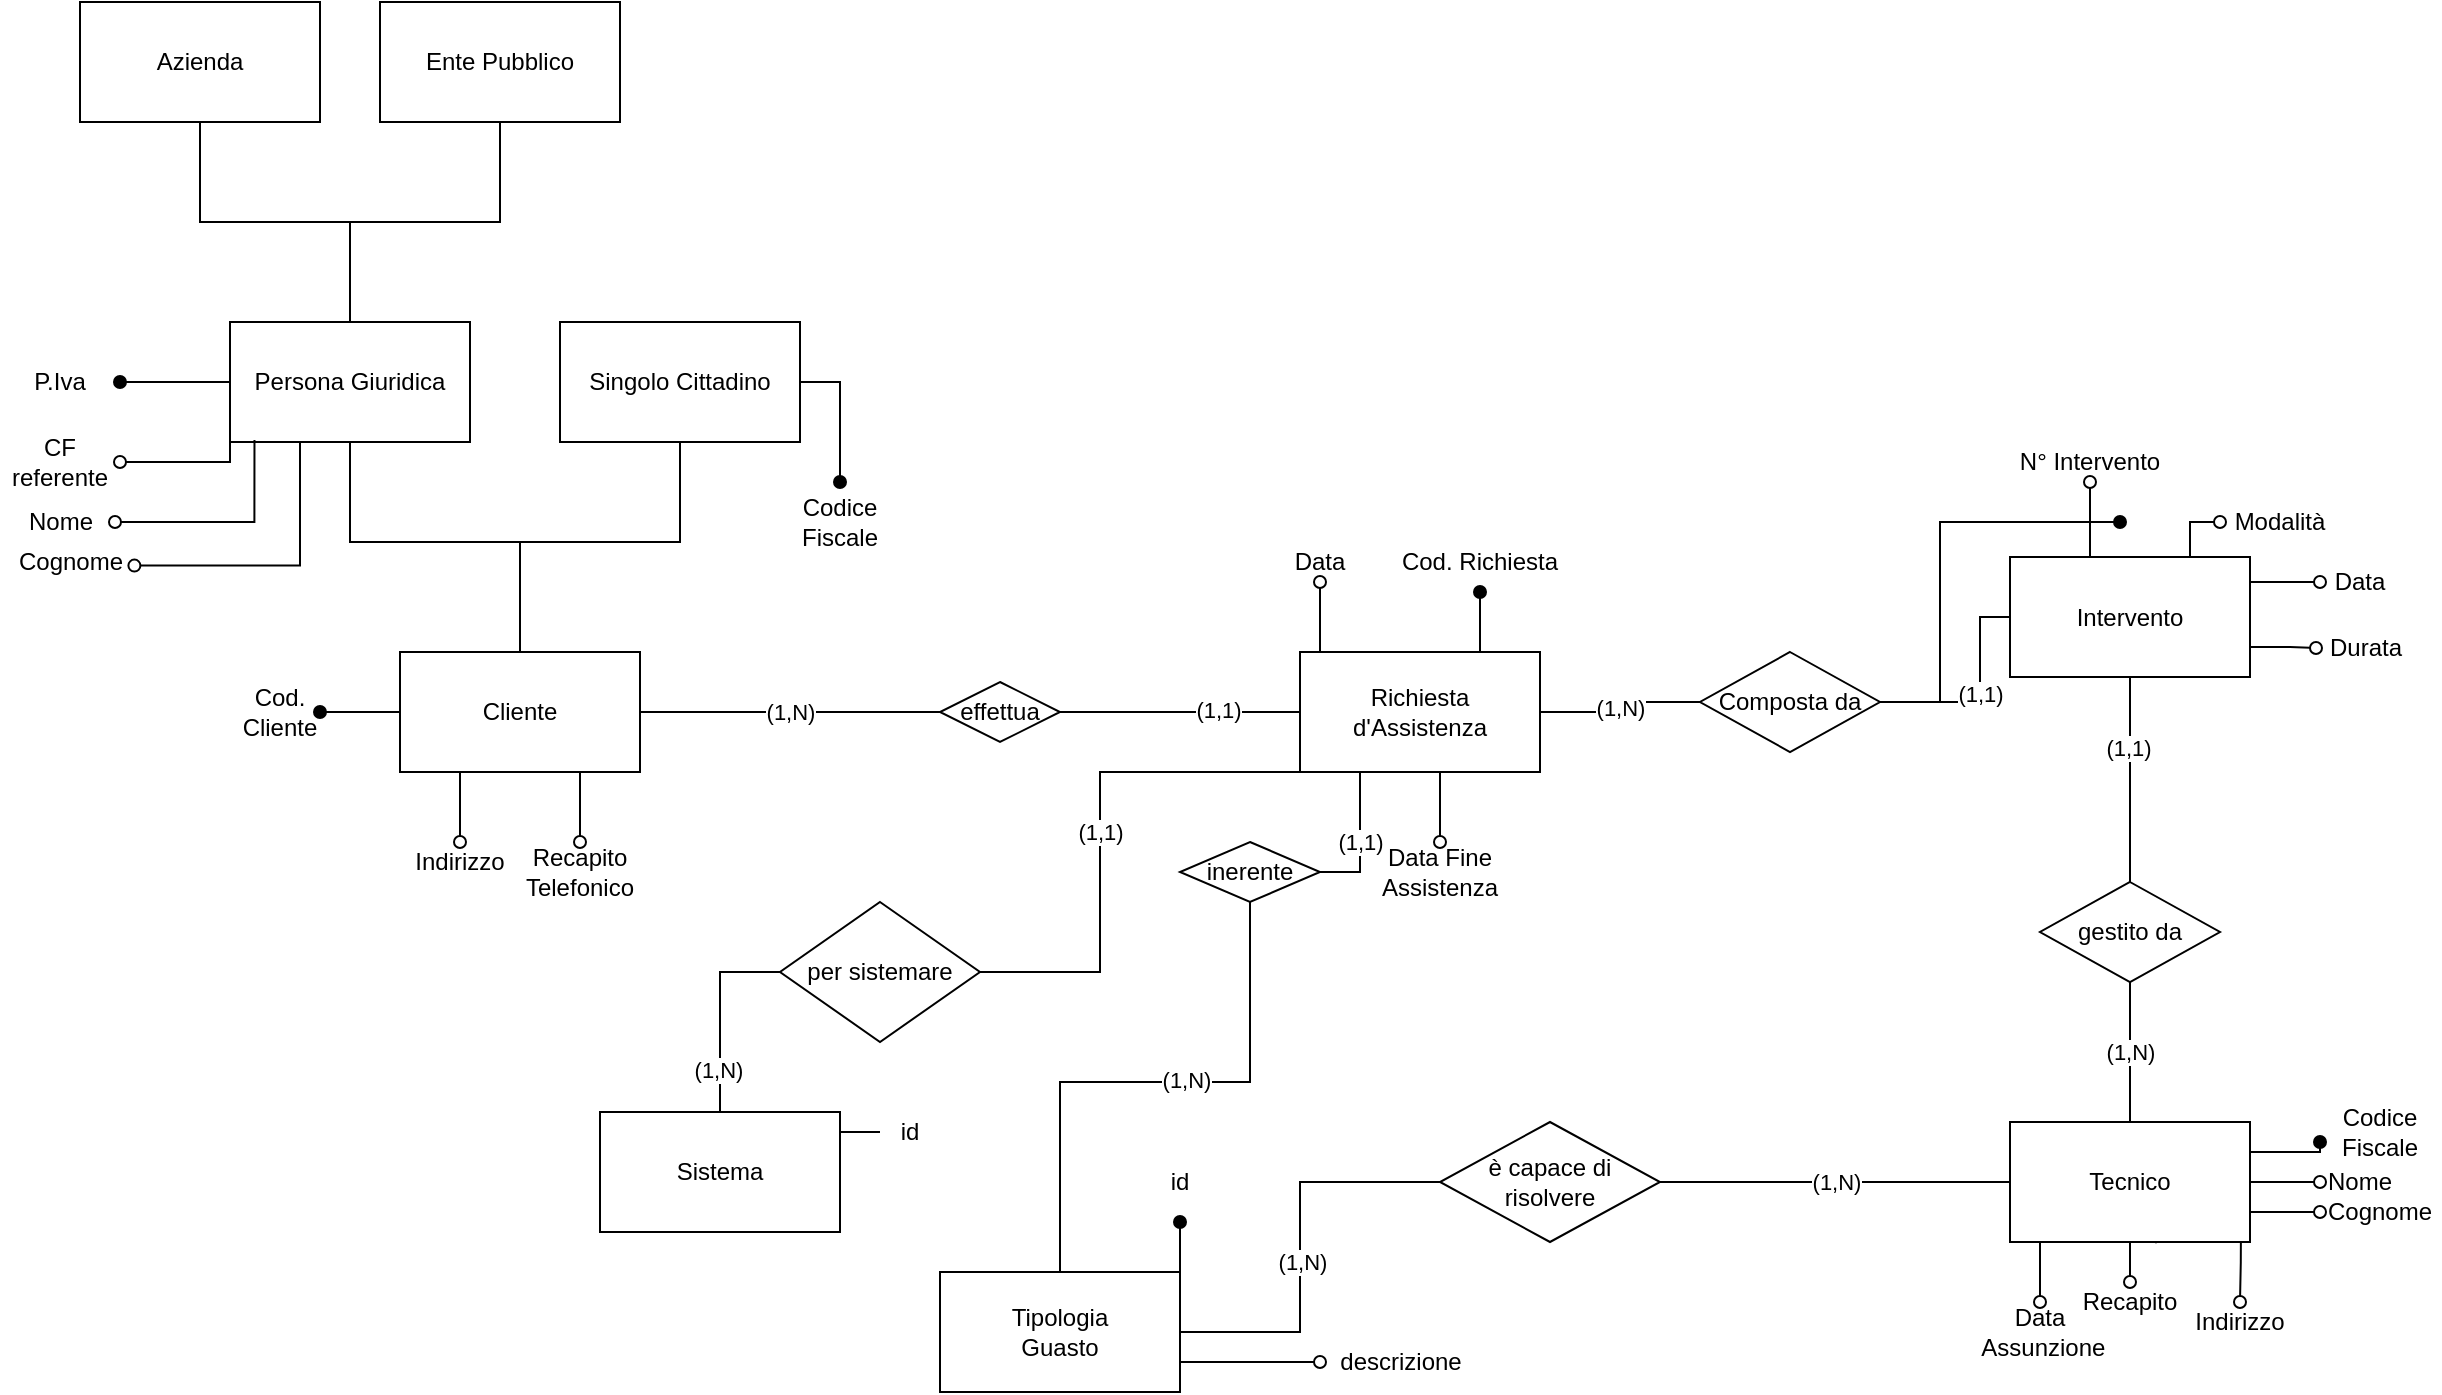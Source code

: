 <mxfile version="13.9.9" type="device"><diagram id="R2lEEEUBdFMjLlhIrx00" name="Page-1"><mxGraphModel dx="1936" dy="806" grid="1" gridSize="10" guides="1" tooltips="1" connect="1" arrows="1" fold="1" page="1" pageScale="1" pageWidth="850" pageHeight="1100" math="0" shadow="0" extFonts="Permanent Marker^https://fonts.googleapis.com/css?family=Permanent+Marker"><root><mxCell id="0"/><mxCell id="1" parent="0"/><mxCell id="HzoUB8YM5ggph3NyZdkF-23" value="(1,N)" style="edgeStyle=orthogonalEdgeStyle;rounded=0;orthogonalLoop=1;jettySize=auto;html=1;exitX=1;exitY=0.5;exitDx=0;exitDy=0;startArrow=none;startFill=0;endArrow=none;endFill=0;strokeColor=#000000;entryX=0;entryY=0.5;entryDx=0;entryDy=0;" parent="1" source="HzoUB8YM5ggph3NyZdkF-1" target="uKWriAJPRn0B6j7gr421-8" edge="1"><mxGeometry relative="1" as="geometry"><mxPoint x="-180" y="430" as="targetPoint"/></mxGeometry></mxCell><mxCell id="HzoUB8YM5ggph3NyZdkF-1" value="Cliente" style="rounded=0;whiteSpace=wrap;html=1;" parent="1" vertex="1"><mxGeometry x="-350" y="495" width="120" height="60" as="geometry"/></mxCell><mxCell id="flo_7eVEMRBKoaplX3Q6-4" style="edgeStyle=orthogonalEdgeStyle;rounded=0;orthogonalLoop=1;jettySize=auto;html=1;exitX=1;exitY=0.5;exitDx=0;exitDy=0;endArrow=oval;endFill=1;entryX=0.5;entryY=0;entryDx=0;entryDy=0;" parent="1" source="HzoUB8YM5ggph3NyZdkF-4" target="flo_7eVEMRBKoaplX3Q6-5" edge="1"><mxGeometry relative="1" as="geometry"><mxPoint x="-90" y="360" as="targetPoint"/></mxGeometry></mxCell><mxCell id="TGp3Z9CqZXf4AqGXPmfL-9" style="edgeStyle=orthogonalEdgeStyle;rounded=0;orthogonalLoop=1;jettySize=auto;html=1;exitX=0.5;exitY=1;exitDx=0;exitDy=0;endArrow=none;endFill=0;entryX=0.5;entryY=0;entryDx=0;entryDy=0;" parent="1" source="HzoUB8YM5ggph3NyZdkF-4" target="HzoUB8YM5ggph3NyZdkF-1" edge="1"><mxGeometry relative="1" as="geometry"><mxPoint x="-280" y="470" as="targetPoint"/><Array as="points"><mxPoint x="-210" y="440"/><mxPoint x="-290" y="440"/></Array></mxGeometry></mxCell><mxCell id="HzoUB8YM5ggph3NyZdkF-4" value="Singolo Cittadino" style="rounded=0;whiteSpace=wrap;html=1;" parent="1" vertex="1"><mxGeometry x="-270" y="330" width="120" height="60" as="geometry"/></mxCell><mxCell id="HzoUB8YM5ggph3NyZdkF-13" style="edgeStyle=orthogonalEdgeStyle;rounded=0;orthogonalLoop=1;jettySize=auto;html=1;entryX=0.25;entryY=1;entryDx=0;entryDy=0;endArrow=none;endFill=0;startArrow=oval;startFill=0;" parent="1" source="HzoUB8YM5ggph3NyZdkF-5" target="HzoUB8YM5ggph3NyZdkF-1" edge="1"><mxGeometry relative="1" as="geometry"/></mxCell><mxCell id="HzoUB8YM5ggph3NyZdkF-5" value="Indirizzo" style="text;html=1;strokeColor=none;fillColor=none;align=center;verticalAlign=middle;whiteSpace=wrap;rounded=0;" parent="1" vertex="1"><mxGeometry x="-350" y="590" width="60" height="20" as="geometry"/></mxCell><mxCell id="HzoUB8YM5ggph3NyZdkF-15" style="edgeStyle=orthogonalEdgeStyle;rounded=0;orthogonalLoop=1;jettySize=auto;html=1;exitX=0.5;exitY=0;exitDx=0;exitDy=0;entryX=0.75;entryY=1;entryDx=0;entryDy=0;startArrow=oval;startFill=0;endArrow=none;endFill=0;strokeColor=#000000;" parent="1" source="HzoUB8YM5ggph3NyZdkF-6" target="HzoUB8YM5ggph3NyZdkF-1" edge="1"><mxGeometry relative="1" as="geometry"/></mxCell><mxCell id="HzoUB8YM5ggph3NyZdkF-6" value="Recapito Telefonico" style="text;html=1;strokeColor=none;fillColor=none;align=center;verticalAlign=middle;whiteSpace=wrap;rounded=0;" parent="1" vertex="1"><mxGeometry x="-290" y="590" width="60" height="30" as="geometry"/></mxCell><mxCell id="HzoUB8YM5ggph3NyZdkF-8" style="edgeStyle=orthogonalEdgeStyle;rounded=0;orthogonalLoop=1;jettySize=auto;html=1;exitX=0.5;exitY=1;exitDx=0;exitDy=0;" parent="1" source="HzoUB8YM5ggph3NyZdkF-6" target="HzoUB8YM5ggph3NyZdkF-6" edge="1"><mxGeometry relative="1" as="geometry"/></mxCell><mxCell id="HzoUB8YM5ggph3NyZdkF-17" style="edgeStyle=orthogonalEdgeStyle;rounded=0;orthogonalLoop=1;jettySize=auto;html=1;exitX=1;exitY=0.5;exitDx=0;exitDy=0;entryX=0;entryY=0.5;entryDx=0;entryDy=0;startArrow=oval;startFill=1;endArrow=none;endFill=0;" parent="1" source="HzoUB8YM5ggph3NyZdkF-16" target="HzoUB8YM5ggph3NyZdkF-1" edge="1"><mxGeometry relative="1" as="geometry"><Array as="points"><mxPoint x="-380" y="525"/></Array></mxGeometry></mxCell><mxCell id="HzoUB8YM5ggph3NyZdkF-16" value="Cod. Cliente" style="text;html=1;strokeColor=none;fillColor=none;align=center;verticalAlign=middle;whiteSpace=wrap;rounded=0;" parent="1" vertex="1"><mxGeometry x="-430" y="515" width="40" height="20" as="geometry"/></mxCell><mxCell id="HzoUB8YM5ggph3NyZdkF-36" style="edgeStyle=orthogonalEdgeStyle;rounded=0;orthogonalLoop=1;jettySize=auto;html=1;exitX=0.25;exitY=0;exitDx=0;exitDy=0;entryX=0.5;entryY=1;entryDx=0;entryDy=0;startArrow=none;startFill=0;endArrow=oval;endFill=0;strokeWidth=1;jumpStyle=arc;" parent="1" source="HzoUB8YM5ggph3NyZdkF-38" target="HzoUB8YM5ggph3NyZdkF-35" edge="1"><mxGeometry relative="1" as="geometry"><Array as="points"/></mxGeometry></mxCell><mxCell id="PyRGDI66_gPwslJ_z7Ck-11" style="edgeStyle=orthogonalEdgeStyle;rounded=0;orthogonalLoop=1;jettySize=auto;html=1;exitX=1;exitY=0.25;exitDx=0;exitDy=0;endArrow=oval;endFill=1;" parent="1" source="HzoUB8YM5ggph3NyZdkF-27" edge="1"><mxGeometry relative="1" as="geometry"><Array as="points"><mxPoint x="40" y="790"/><mxPoint x="40" y="790"/></Array><mxPoint x="40" y="780" as="targetPoint"/></mxGeometry></mxCell><mxCell id="PyRGDI66_gPwslJ_z7Ck-12" style="edgeStyle=orthogonalEdgeStyle;rounded=0;orthogonalLoop=1;jettySize=auto;html=1;exitX=1;exitY=0.75;exitDx=0;exitDy=0;endArrow=oval;endFill=0;" parent="1" source="HzoUB8YM5ggph3NyZdkF-27" edge="1"><mxGeometry relative="1" as="geometry"><Array as="points"><mxPoint x="40" y="850"/><mxPoint x="40" y="850"/></Array><mxPoint x="110" y="850" as="targetPoint"/></mxGeometry></mxCell><mxCell id="TGp3Z9CqZXf4AqGXPmfL-5" style="edgeStyle=orthogonalEdgeStyle;rounded=0;orthogonalLoop=1;jettySize=auto;html=1;exitX=0.5;exitY=0;exitDx=0;exitDy=0;endArrow=none;endFill=0;entryX=0.5;entryY=1;entryDx=0;entryDy=0;" parent="1" source="HzoUB8YM5ggph3NyZdkF-27" target="TGp3Z9CqZXf4AqGXPmfL-3" edge="1"><mxGeometry relative="1" as="geometry"><mxPoint x="-30" y="680" as="sourcePoint"/><mxPoint y="610.0" as="targetPoint"/><Array as="points"><mxPoint x="-20" y="710"/><mxPoint x="75" y="710"/></Array></mxGeometry></mxCell><mxCell id="TGp3Z9CqZXf4AqGXPmfL-7" value="(1,N)" style="edgeLabel;html=1;align=center;verticalAlign=middle;resizable=0;points=[];" parent="TGp3Z9CqZXf4AqGXPmfL-5" vertex="1" connectable="0"><mxGeometry x="0.13" y="1" relative="1" as="geometry"><mxPoint as="offset"/></mxGeometry></mxCell><mxCell id="HzoUB8YM5ggph3NyZdkF-27" value="Tipologia &lt;br&gt;Guasto" style="rounded=0;whiteSpace=wrap;html=1;" parent="1" vertex="1"><mxGeometry x="-80" y="805" width="120" height="60" as="geometry"/></mxCell><mxCell id="HzoUB8YM5ggph3NyZdkF-35" value="N° Intervento" style="text;html=1;strokeColor=none;fillColor=none;align=center;verticalAlign=middle;whiteSpace=wrap;rounded=0;" parent="1" vertex="1"><mxGeometry x="455" y="390" width="80" height="20" as="geometry"/></mxCell><mxCell id="HzoUB8YM5ggph3NyZdkF-39" style="edgeStyle=orthogonalEdgeStyle;rounded=0;orthogonalLoop=1;jettySize=auto;html=1;exitX=0;exitY=0.5;exitDx=0;exitDy=0;entryX=0.75;entryY=0;entryDx=0;entryDy=0;startArrow=oval;startFill=0;endArrow=none;endFill=0;strokeWidth=1;" parent="1" source="HzoUB8YM5ggph3NyZdkF-37" target="HzoUB8YM5ggph3NyZdkF-38" edge="1"><mxGeometry relative="1" as="geometry"/></mxCell><mxCell id="HzoUB8YM5ggph3NyZdkF-37" value="Modalità" style="text;html=1;strokeColor=none;fillColor=none;align=center;verticalAlign=middle;whiteSpace=wrap;rounded=0;" parent="1" vertex="1"><mxGeometry x="560" y="420" width="60" height="20" as="geometry"/></mxCell><mxCell id="HzoUB8YM5ggph3NyZdkF-45" style="edgeStyle=orthogonalEdgeStyle;rounded=0;orthogonalLoop=1;jettySize=auto;html=1;exitX=1;exitY=0.25;exitDx=0;exitDy=0;startArrow=none;startFill=0;endArrow=oval;endFill=0;strokeColor=#000000;strokeWidth=1;entryX=0;entryY=0.5;entryDx=0;entryDy=0;" parent="1" source="HzoUB8YM5ggph3NyZdkF-38" target="HzoUB8YM5ggph3NyZdkF-46" edge="1"><mxGeometry relative="1" as="geometry"><mxPoint x="580" y="510" as="targetPoint"/><Array as="points"><mxPoint x="575" y="460"/></Array></mxGeometry></mxCell><mxCell id="WKawKlwfR2JDj7KVFePe-2" style="edgeStyle=orthogonalEdgeStyle;rounded=0;orthogonalLoop=1;jettySize=auto;html=1;exitX=1;exitY=0.75;exitDx=0;exitDy=0;endArrow=oval;endFill=0;" parent="1" source="HzoUB8YM5ggph3NyZdkF-38" target="HzoUB8YM5ggph3NyZdkF-48" edge="1"><mxGeometry relative="1" as="geometry"/></mxCell><mxCell id="HzoUB8YM5ggph3NyZdkF-38" value="Intervento" style="rounded=0;whiteSpace=wrap;html=1;" parent="1" vertex="1"><mxGeometry x="455" y="447.5" width="120" height="60" as="geometry"/></mxCell><mxCell id="HzoUB8YM5ggph3NyZdkF-42" value="(1,1)" style="edgeStyle=orthogonalEdgeStyle;rounded=0;orthogonalLoop=1;jettySize=auto;html=1;exitX=1;exitY=0.5;exitDx=0;exitDy=0;entryX=0;entryY=0.5;entryDx=0;entryDy=0;startArrow=none;startFill=0;endArrow=none;endFill=0;strokeColor=#000000;strokeWidth=1;" parent="1" source="HzoUB8YM5ggph3NyZdkF-41" target="HzoUB8YM5ggph3NyZdkF-38" edge="1"><mxGeometry relative="1" as="geometry"><Array as="points"><mxPoint x="440" y="520"/><mxPoint x="440" y="478"/></Array></mxGeometry></mxCell><mxCell id="HzoUB8YM5ggph3NyZdkF-41" value="Composta da" style="rhombus;whiteSpace=wrap;html=1;" parent="1" vertex="1"><mxGeometry x="300" y="495" width="90" height="50" as="geometry"/></mxCell><mxCell id="HzoUB8YM5ggph3NyZdkF-46" value="Data" style="text;html=1;strokeColor=none;fillColor=none;align=center;verticalAlign=middle;whiteSpace=wrap;rounded=0;" parent="1" vertex="1"><mxGeometry x="610" y="450" width="40" height="20" as="geometry"/></mxCell><mxCell id="HzoUB8YM5ggph3NyZdkF-48" value="Durata" style="text;html=1;strokeColor=none;fillColor=none;align=center;verticalAlign=middle;whiteSpace=wrap;rounded=0;rotation=0;" parent="1" vertex="1"><mxGeometry x="608" y="483" width="50" height="20" as="geometry"/></mxCell><mxCell id="HzoUB8YM5ggph3NyZdkF-53" value="(1,N)" style="edgeStyle=orthogonalEdgeStyle;rounded=0;orthogonalLoop=1;jettySize=auto;html=1;exitX=0.5;exitY=0;exitDx=0;exitDy=0;entryX=0.5;entryY=1;entryDx=0;entryDy=0;startArrow=none;startFill=0;endArrow=none;endFill=0;strokeColor=#000000;strokeWidth=1;" parent="1" source="HzoUB8YM5ggph3NyZdkF-50" target="HzoUB8YM5ggph3NyZdkF-52" edge="1"><mxGeometry relative="1" as="geometry"><mxPoint x="500" y="650" as="targetPoint"/></mxGeometry></mxCell><mxCell id="HzoUB8YM5ggph3NyZdkF-56" style="edgeStyle=orthogonalEdgeStyle;rounded=0;orthogonalLoop=1;jettySize=auto;html=1;exitX=1;exitY=0.25;exitDx=0;exitDy=0;entryX=0;entryY=0.75;entryDx=0;entryDy=0;startArrow=none;startFill=0;endArrow=oval;endFill=1;strokeWidth=1;" parent="1" source="HzoUB8YM5ggph3NyZdkF-50" target="HzoUB8YM5ggph3NyZdkF-55" edge="1"><mxGeometry relative="1" as="geometry"/></mxCell><mxCell id="PyRGDI66_gPwslJ_z7Ck-18" style="edgeStyle=orthogonalEdgeStyle;rounded=0;orthogonalLoop=1;jettySize=auto;html=1;exitX=0.25;exitY=1;exitDx=0;exitDy=0;entryX=0.5;entryY=0;entryDx=0;entryDy=0;endArrow=oval;endFill=0;" parent="1" source="HzoUB8YM5ggph3NyZdkF-50" target="PyRGDI66_gPwslJ_z7Ck-17" edge="1"><mxGeometry relative="1" as="geometry"><Array as="points"><mxPoint x="470" y="790"/></Array></mxGeometry></mxCell><mxCell id="PyRGDI66_gPwslJ_z7Ck-19" style="edgeStyle=orthogonalEdgeStyle;rounded=0;orthogonalLoop=1;jettySize=auto;html=1;exitX=0.608;exitY=1.011;exitDx=0;exitDy=0;entryX=0.5;entryY=0;entryDx=0;entryDy=0;endArrow=oval;endFill=0;exitPerimeter=0;" parent="1" source="HzoUB8YM5ggph3NyZdkF-50" target="PyRGDI66_gPwslJ_z7Ck-15" edge="1"><mxGeometry relative="1" as="geometry"><Array as="points"><mxPoint x="515" y="786"/></Array></mxGeometry></mxCell><mxCell id="PyRGDI66_gPwslJ_z7Ck-20" style="edgeStyle=orthogonalEdgeStyle;rounded=0;orthogonalLoop=1;jettySize=auto;html=1;exitX=0.962;exitY=0.995;exitDx=0;exitDy=0;entryX=0.5;entryY=0;entryDx=0;entryDy=0;endArrow=oval;endFill=0;exitPerimeter=0;" parent="1" source="HzoUB8YM5ggph3NyZdkF-50" target="PyRGDI66_gPwslJ_z7Ck-16" edge="1"><mxGeometry relative="1" as="geometry"><Array as="points"><mxPoint x="570" y="800"/><mxPoint x="570" y="820"/></Array></mxGeometry></mxCell><mxCell id="PyRGDI66_gPwslJ_z7Ck-21" style="edgeStyle=orthogonalEdgeStyle;rounded=0;orthogonalLoop=1;jettySize=auto;html=1;exitX=1;exitY=1;exitDx=0;exitDy=0;endArrow=oval;endFill=0;entryX=0;entryY=0.5;entryDx=0;entryDy=0;" parent="1" source="HzoUB8YM5ggph3NyZdkF-50" target="PyRGDI66_gPwslJ_z7Ck-13" edge="1"><mxGeometry relative="1" as="geometry"><mxPoint x="590" y="780" as="targetPoint"/><Array as="points"><mxPoint x="560" y="760"/><mxPoint x="600" y="760"/></Array></mxGeometry></mxCell><mxCell id="PyRGDI66_gPwslJ_z7Ck-22" style="edgeStyle=orthogonalEdgeStyle;rounded=0;orthogonalLoop=1;jettySize=auto;html=1;exitX=1;exitY=0.912;exitDx=0;exitDy=0;endArrow=oval;endFill=0;entryX=0;entryY=0.5;entryDx=0;entryDy=0;exitPerimeter=0;" parent="1" source="HzoUB8YM5ggph3NyZdkF-50" target="PyRGDI66_gPwslJ_z7Ck-14" edge="1"><mxGeometry relative="1" as="geometry"><Array as="points"><mxPoint x="560" y="775"/></Array></mxGeometry></mxCell><mxCell id="HzoUB8YM5ggph3NyZdkF-50" value="Tecnico" style="rounded=0;whiteSpace=wrap;html=1;" parent="1" vertex="1"><mxGeometry x="455" y="730" width="120" height="60" as="geometry"/></mxCell><mxCell id="uKWriAJPRn0B6j7gr421-6" style="edgeStyle=orthogonalEdgeStyle;rounded=0;orthogonalLoop=1;jettySize=auto;html=1;exitX=0.5;exitY=0;exitDx=0;exitDy=0;entryX=0.5;entryY=1;entryDx=0;entryDy=0;endArrow=none;endFill=0;" parent="1" source="HzoUB8YM5ggph3NyZdkF-52" target="HzoUB8YM5ggph3NyZdkF-38" edge="1"><mxGeometry relative="1" as="geometry"/></mxCell><mxCell id="uKWriAJPRn0B6j7gr421-7" value="(1,1)" style="edgeLabel;html=1;align=center;verticalAlign=middle;resizable=0;points=[];" parent="uKWriAJPRn0B6j7gr421-6" vertex="1" connectable="0"><mxGeometry x="0.305" y="1" relative="1" as="geometry"><mxPoint as="offset"/></mxGeometry></mxCell><mxCell id="HzoUB8YM5ggph3NyZdkF-52" value="gestito da" style="rhombus;whiteSpace=wrap;html=1;" parent="1" vertex="1"><mxGeometry x="470" y="610" width="90" height="50" as="geometry"/></mxCell><mxCell id="HzoUB8YM5ggph3NyZdkF-55" value="Codice Fiscale" style="text;html=1;strokeColor=none;fillColor=none;align=center;verticalAlign=middle;whiteSpace=wrap;rounded=0;" parent="1" vertex="1"><mxGeometry x="610" y="725" width="60" height="20" as="geometry"/></mxCell><mxCell id="iOygp4ty_wyB_YhglaMn-3" value="(1,N)" style="edgeStyle=orthogonalEdgeStyle;rounded=0;orthogonalLoop=1;jettySize=auto;html=1;exitX=1;exitY=0.5;exitDx=0;exitDy=0;entryX=0;entryY=0.5;entryDx=0;entryDy=0;endArrow=none;endFill=0;" parent="1" source="iOygp4ty_wyB_YhglaMn-2" target="HzoUB8YM5ggph3NyZdkF-50" edge="1"><mxGeometry relative="1" as="geometry"/></mxCell><mxCell id="iOygp4ty_wyB_YhglaMn-4" style="edgeStyle=orthogonalEdgeStyle;rounded=0;orthogonalLoop=1;jettySize=auto;html=1;exitX=0;exitY=0.5;exitDx=0;exitDy=0;endArrow=none;endFill=0;" parent="1" source="iOygp4ty_wyB_YhglaMn-2" target="HzoUB8YM5ggph3NyZdkF-27" edge="1"><mxGeometry relative="1" as="geometry"><Array as="points"><mxPoint x="100" y="760"/><mxPoint x="100" y="835"/></Array></mxGeometry></mxCell><mxCell id="iOygp4ty_wyB_YhglaMn-5" value="(1,N)" style="edgeLabel;html=1;align=center;verticalAlign=middle;resizable=0;points=[];" parent="iOygp4ty_wyB_YhglaMn-4" vertex="1" connectable="0"><mxGeometry x="0.067" y="1" relative="1" as="geometry"><mxPoint as="offset"/></mxGeometry></mxCell><mxCell id="iOygp4ty_wyB_YhglaMn-2" value="è capace di risolvere" style="rhombus;whiteSpace=wrap;html=1;" parent="1" vertex="1"><mxGeometry x="170" y="730" width="110" height="60" as="geometry"/></mxCell><mxCell id="PyRGDI66_gPwslJ_z7Ck-13" value="Nome" style="text;html=1;strokeColor=none;fillColor=none;align=center;verticalAlign=middle;whiteSpace=wrap;rounded=0;" parent="1" vertex="1"><mxGeometry x="610" y="750" width="40" height="20" as="geometry"/></mxCell><mxCell id="PyRGDI66_gPwslJ_z7Ck-14" value="Cognome" style="text;html=1;strokeColor=none;fillColor=none;align=center;verticalAlign=middle;whiteSpace=wrap;rounded=0;" parent="1" vertex="1"><mxGeometry x="610" y="765" width="60" height="20" as="geometry"/></mxCell><mxCell id="PyRGDI66_gPwslJ_z7Ck-15" value="Recapito" style="text;html=1;strokeColor=none;fillColor=none;align=center;verticalAlign=middle;whiteSpace=wrap;rounded=0;" parent="1" vertex="1"><mxGeometry x="495" y="810" width="40" height="20" as="geometry"/></mxCell><mxCell id="PyRGDI66_gPwslJ_z7Ck-16" value="Indirizzo" style="text;html=1;strokeColor=none;fillColor=none;align=center;verticalAlign=middle;whiteSpace=wrap;rounded=0;" parent="1" vertex="1"><mxGeometry x="540" y="820" width="60" height="20" as="geometry"/></mxCell><mxCell id="PyRGDI66_gPwslJ_z7Ck-17" value="Data&lt;br&gt;&amp;nbsp;Assunzione" style="text;html=1;strokeColor=none;fillColor=none;align=center;verticalAlign=middle;whiteSpace=wrap;rounded=0;" parent="1" vertex="1"><mxGeometry x="430" y="820" width="80" height="30" as="geometry"/></mxCell><mxCell id="PyRGDI66_gPwslJ_z7Ck-29" style="edgeStyle=orthogonalEdgeStyle;rounded=0;orthogonalLoop=1;jettySize=auto;html=1;startArrow=oval;startFill=1;endArrow=none;endFill=0;strokeWidth=1;fillColor=#fff2cc;entryX=1;entryY=0.5;entryDx=0;entryDy=0;" parent="1" target="HzoUB8YM5ggph3NyZdkF-41" edge="1"><mxGeometry relative="1" as="geometry"><mxPoint x="510" y="430" as="sourcePoint"/><mxPoint x="410" y="480" as="targetPoint"/><Array as="points"><mxPoint x="420" y="430"/><mxPoint x="420" y="520"/></Array></mxGeometry></mxCell><mxCell id="flo_7eVEMRBKoaplX3Q6-2" style="edgeStyle=orthogonalEdgeStyle;rounded=0;orthogonalLoop=1;jettySize=auto;html=1;exitX=0;exitY=0.5;exitDx=0;exitDy=0;endArrow=oval;endFill=1;" parent="1" source="PyRGDI66_gPwslJ_z7Ck-33" edge="1"><mxGeometry relative="1" as="geometry"><mxPoint x="-490" y="360" as="targetPoint"/></mxGeometry></mxCell><mxCell id="flo_7eVEMRBKoaplX3Q6-8" style="edgeStyle=orthogonalEdgeStyle;rounded=0;orthogonalLoop=1;jettySize=auto;html=1;exitX=0;exitY=1;exitDx=0;exitDy=0;endArrow=oval;endFill=0;" parent="1" source="PyRGDI66_gPwslJ_z7Ck-33" target="flo_7eVEMRBKoaplX3Q6-10" edge="1"><mxGeometry relative="1" as="geometry"><mxPoint x="-500" y="400" as="targetPoint"/><Array as="points"><mxPoint x="-435" y="400"/></Array></mxGeometry></mxCell><mxCell id="flo_7eVEMRBKoaplX3Q6-14" style="edgeStyle=orthogonalEdgeStyle;rounded=0;orthogonalLoop=1;jettySize=auto;html=1;exitX=0.25;exitY=1;exitDx=0;exitDy=0;entryX=0.96;entryY=0.59;entryDx=0;entryDy=0;entryPerimeter=0;startArrow=none;startFill=0;endArrow=oval;endFill=0;strokeColor=#000000;" parent="1" source="PyRGDI66_gPwslJ_z7Ck-33" target="flo_7eVEMRBKoaplX3Q6-13" edge="1"><mxGeometry relative="1" as="geometry"><mxPoint x="-414.86" y="481.2" as="targetPoint"/><Array as="points"><mxPoint x="-400" y="390"/><mxPoint x="-400" y="452"/></Array></mxGeometry></mxCell><mxCell id="TGp3Z9CqZXf4AqGXPmfL-8" style="edgeStyle=orthogonalEdgeStyle;rounded=0;orthogonalLoop=1;jettySize=auto;html=1;exitX=0.5;exitY=1;exitDx=0;exitDy=0;endArrow=none;endFill=0;entryX=0.5;entryY=0;entryDx=0;entryDy=0;" parent="1" source="PyRGDI66_gPwslJ_z7Ck-33" target="HzoUB8YM5ggph3NyZdkF-1" edge="1"><mxGeometry relative="1" as="geometry"><mxPoint x="-310" y="470" as="targetPoint"/><Array as="points"><mxPoint x="-375" y="440"/><mxPoint x="-290" y="440"/></Array></mxGeometry></mxCell><mxCell id="PyRGDI66_gPwslJ_z7Ck-33" value="Persona Giuridica" style="rounded=0;whiteSpace=wrap;html=1;" parent="1" vertex="1"><mxGeometry x="-435" y="330" width="120" height="60" as="geometry"/></mxCell><mxCell id="TGp3Z9CqZXf4AqGXPmfL-10" style="edgeStyle=orthogonalEdgeStyle;rounded=0;orthogonalLoop=1;jettySize=auto;html=1;exitX=0.5;exitY=1;exitDx=0;exitDy=0;entryX=0.5;entryY=0;entryDx=0;entryDy=0;endArrow=none;endFill=0;" parent="1" source="PyRGDI66_gPwslJ_z7Ck-34" target="PyRGDI66_gPwslJ_z7Ck-33" edge="1"><mxGeometry relative="1" as="geometry"/></mxCell><mxCell id="PyRGDI66_gPwslJ_z7Ck-34" value="Azienda" style="rounded=0;whiteSpace=wrap;html=1;" parent="1" vertex="1"><mxGeometry x="-510" y="170" width="120" height="60" as="geometry"/></mxCell><mxCell id="TGp3Z9CqZXf4AqGXPmfL-11" style="edgeStyle=orthogonalEdgeStyle;rounded=0;orthogonalLoop=1;jettySize=auto;html=1;exitX=0.5;exitY=1;exitDx=0;exitDy=0;entryX=0.5;entryY=0;entryDx=0;entryDy=0;endArrow=none;endFill=0;" parent="1" source="PyRGDI66_gPwslJ_z7Ck-35" target="PyRGDI66_gPwslJ_z7Ck-33" edge="1"><mxGeometry relative="1" as="geometry"/></mxCell><mxCell id="PyRGDI66_gPwslJ_z7Ck-35" value="Ente Pubblico" style="rounded=0;whiteSpace=wrap;html=1;" parent="1" vertex="1"><mxGeometry x="-360" y="170" width="120" height="60" as="geometry"/></mxCell><mxCell id="flo_7eVEMRBKoaplX3Q6-3" value="P.Iva" style="text;html=1;strokeColor=none;fillColor=none;align=center;verticalAlign=middle;whiteSpace=wrap;rounded=0;" parent="1" vertex="1"><mxGeometry x="-540" y="350" width="40" height="20" as="geometry"/></mxCell><mxCell id="flo_7eVEMRBKoaplX3Q6-5" value="Codice&lt;br&gt;Fiscale" style="text;html=1;strokeColor=none;fillColor=none;align=center;verticalAlign=middle;whiteSpace=wrap;rounded=0;" parent="1" vertex="1"><mxGeometry x="-150" y="410" width="40" height="40" as="geometry"/></mxCell><mxCell id="flo_7eVEMRBKoaplX3Q6-10" value="CF referente" style="text;html=1;strokeColor=none;fillColor=none;align=center;verticalAlign=middle;whiteSpace=wrap;rounded=0;" parent="1" vertex="1"><mxGeometry x="-550" y="390" width="60" height="20" as="geometry"/></mxCell><mxCell id="flo_7eVEMRBKoaplX3Q6-12" style="edgeStyle=orthogonalEdgeStyle;rounded=0;orthogonalLoop=1;jettySize=auto;html=1;exitX=1;exitY=0.5;exitDx=0;exitDy=0;endArrow=none;endFill=0;strokeColor=#000000;startArrow=oval;startFill=0;entryX=0.102;entryY=0.983;entryDx=0;entryDy=0;entryPerimeter=0;" parent="1" source="flo_7eVEMRBKoaplX3Q6-11" target="PyRGDI66_gPwslJ_z7Ck-33" edge="1"><mxGeometry relative="1" as="geometry"><mxPoint x="-417" y="393" as="targetPoint"/><Array as="points"><mxPoint x="-423" y="430"/></Array></mxGeometry></mxCell><mxCell id="flo_7eVEMRBKoaplX3Q6-11" value="Nome" style="text;html=1;strokeColor=none;fillColor=none;align=center;verticalAlign=middle;whiteSpace=wrap;rounded=0;" parent="1" vertex="1"><mxGeometry x="-547.5" y="420" width="55" height="20" as="geometry"/></mxCell><mxCell id="flo_7eVEMRBKoaplX3Q6-13" value="Cognome" style="text;html=1;align=center;verticalAlign=middle;resizable=0;points=[];autosize=1;" parent="1" vertex="1"><mxGeometry x="-550" y="440" width="70" height="20" as="geometry"/></mxCell><mxCell id="7sr__N7Mk902rRAdkcR2-7" style="edgeStyle=orthogonalEdgeStyle;rounded=0;orthogonalLoop=1;jettySize=auto;html=1;exitX=1;exitY=0.5;exitDx=0;exitDy=0;endArrow=none;endFill=0;entryX=0;entryY=0.5;entryDx=0;entryDy=0;" parent="1" source="uKWriAJPRn0B6j7gr421-8" target="7sr__N7Mk902rRAdkcR2-24" edge="1"><mxGeometry relative="1" as="geometry"><mxPoint x="-80" y="480" as="targetPoint"/></mxGeometry></mxCell><mxCell id="7sr__N7Mk902rRAdkcR2-30" value="(1,1)" style="edgeLabel;html=1;align=center;verticalAlign=middle;resizable=0;points=[];" parent="7sr__N7Mk902rRAdkcR2-7" vertex="1" connectable="0"><mxGeometry x="0.294" y="1" relative="1" as="geometry"><mxPoint x="1" as="offset"/></mxGeometry></mxCell><mxCell id="p4BAtLWOIzhNg3lw8Bgr-3" style="edgeStyle=orthogonalEdgeStyle;rounded=0;orthogonalLoop=1;jettySize=auto;html=1;exitX=0.25;exitY=0;exitDx=0;exitDy=0;entryX=0.5;entryY=1;entryDx=0;entryDy=0;strokeColor=#000000;endArrow=oval;endFill=0;" parent="1" source="7sr__N7Mk902rRAdkcR2-24" target="p4BAtLWOIzhNg3lw8Bgr-2" edge="1"><mxGeometry relative="1" as="geometry"><Array as="points"><mxPoint x="110" y="495"/></Array></mxGeometry></mxCell><mxCell id="uKWriAJPRn0B6j7gr421-8" value="effettua" style="rhombus;whiteSpace=wrap;html=1;" parent="1" vertex="1"><mxGeometry x="-80" y="510" width="60" height="30" as="geometry"/></mxCell><mxCell id="7sr__N7Mk902rRAdkcR2-27" value="(1,N)" style="edgeStyle=orthogonalEdgeStyle;rounded=0;orthogonalLoop=1;jettySize=auto;html=1;exitX=1;exitY=0.5;exitDx=0;exitDy=0;entryX=0;entryY=0.5;entryDx=0;entryDy=0;endArrow=none;endFill=0;" parent="1" source="7sr__N7Mk902rRAdkcR2-24" target="HzoUB8YM5ggph3NyZdkF-41" edge="1"><mxGeometry relative="1" as="geometry"/></mxCell><mxCell id="7sr__N7Mk902rRAdkcR2-31" style="edgeStyle=orthogonalEdgeStyle;rounded=0;orthogonalLoop=1;jettySize=auto;html=1;exitX=0.75;exitY=0;exitDx=0;exitDy=0;endArrow=oval;endFill=1;fillColor=#fff2cc;entryX=0.5;entryY=1;entryDx=0;entryDy=0;" parent="1" source="7sr__N7Mk902rRAdkcR2-24" target="7sr__N7Mk902rRAdkcR2-32" edge="1"><mxGeometry relative="1" as="geometry"><mxPoint x="159.966" y="460" as="targetPoint"/><Array as="points"><mxPoint x="190" y="470"/><mxPoint x="190" y="470"/></Array></mxGeometry></mxCell><mxCell id="7sr__N7Mk902rRAdkcR2-33" style="edgeStyle=orthogonalEdgeStyle;rounded=0;orthogonalLoop=1;jettySize=auto;html=1;exitX=0.5;exitY=1;exitDx=0;exitDy=0;startArrow=none;startFill=0;endArrow=oval;endFill=0;entryX=0.5;entryY=0;entryDx=0;entryDy=0;" parent="1" source="7sr__N7Mk902rRAdkcR2-24" target="7sr__N7Mk902rRAdkcR2-34" edge="1"><mxGeometry relative="1" as="geometry"><mxPoint x="159.966" y="600" as="targetPoint"/></mxGeometry></mxCell><mxCell id="7sr__N7Mk902rRAdkcR2-24" value="Richiesta d'Assistenza" style="rounded=0;whiteSpace=wrap;html=1;" parent="1" vertex="1"><mxGeometry x="100" y="495" width="120" height="60" as="geometry"/></mxCell><mxCell id="7sr__N7Mk902rRAdkcR2-32" value="Cod. Richiesta" style="text;html=1;strokeColor=none;fillColor=none;align=center;verticalAlign=middle;whiteSpace=wrap;rounded=0;" parent="1" vertex="1"><mxGeometry x="140" y="435" width="100" height="30" as="geometry"/></mxCell><mxCell id="7sr__N7Mk902rRAdkcR2-34" value="Data Fine Assistenza" style="text;html=1;strokeColor=none;fillColor=none;align=center;verticalAlign=middle;whiteSpace=wrap;rounded=0;" parent="1" vertex="1"><mxGeometry x="150" y="590" width="40" height="30" as="geometry"/></mxCell><mxCell id="p4BAtLWOIzhNg3lw8Bgr-2" value="Data" style="text;html=1;strokeColor=none;fillColor=none;align=center;verticalAlign=middle;whiteSpace=wrap;rounded=0;" parent="1" vertex="1"><mxGeometry x="90" y="440" width="40" height="20" as="geometry"/></mxCell><mxCell id="TGp3Z9CqZXf4AqGXPmfL-6" value="(1,1)" style="edgeStyle=orthogonalEdgeStyle;rounded=0;orthogonalLoop=1;jettySize=auto;html=1;exitX=1;exitY=0.5;exitDx=0;exitDy=0;entryX=0.25;entryY=1;entryDx=0;entryDy=0;endArrow=none;endFill=0;" parent="1" source="TGp3Z9CqZXf4AqGXPmfL-3" target="7sr__N7Mk902rRAdkcR2-24" edge="1"><mxGeometry relative="1" as="geometry"/></mxCell><mxCell id="TGp3Z9CqZXf4AqGXPmfL-3" value="inerente" style="rhombus;whiteSpace=wrap;html=1;" parent="1" vertex="1"><mxGeometry x="40" y="590" width="70" height="30" as="geometry"/></mxCell><mxCell id="vzRfQnIMO2JIm_CUka9F-1" value="id" style="text;html=1;strokeColor=none;fillColor=none;align=center;verticalAlign=middle;whiteSpace=wrap;rounded=0;" vertex="1" parent="1"><mxGeometry x="20" y="750" width="40" height="20" as="geometry"/></mxCell><mxCell id="vzRfQnIMO2JIm_CUka9F-2" value="descrizione" style="text;html=1;align=center;verticalAlign=middle;resizable=0;points=[];autosize=1;" vertex="1" parent="1"><mxGeometry x="110" y="840" width="80" height="20" as="geometry"/></mxCell><mxCell id="vzRfQnIMO2JIm_CUka9F-10" value="(1,1)" style="edgeStyle=orthogonalEdgeStyle;rounded=0;orthogonalLoop=1;jettySize=auto;html=1;exitX=1;exitY=0.5;exitDx=0;exitDy=0;endArrow=none;endFill=0;entryX=0;entryY=1;entryDx=0;entryDy=0;" edge="1" parent="1" source="vzRfQnIMO2JIm_CUka9F-8" target="7sr__N7Mk902rRAdkcR2-24"><mxGeometry relative="1" as="geometry"><mxPoint x="20" y="550" as="targetPoint"/><Array as="points"><mxPoint y="655"/><mxPoint y="555"/></Array></mxGeometry></mxCell><mxCell id="vzRfQnIMO2JIm_CUka9F-8" value="per sistemare" style="rhombus;whiteSpace=wrap;html=1;" vertex="1" parent="1"><mxGeometry x="-160" y="620" width="100" height="70" as="geometry"/></mxCell><mxCell id="vzRfQnIMO2JIm_CUka9F-16" style="edgeStyle=orthogonalEdgeStyle;rounded=0;orthogonalLoop=1;jettySize=auto;html=1;exitX=0.5;exitY=0;exitDx=0;exitDy=0;endArrow=none;endFill=0;entryX=0;entryY=0.5;entryDx=0;entryDy=0;" edge="1" parent="1" source="vzRfQnIMO2JIm_CUka9F-15" target="vzRfQnIMO2JIm_CUka9F-8"><mxGeometry relative="1" as="geometry"><mxPoint x="-190" y="660" as="targetPoint"/></mxGeometry></mxCell><mxCell id="vzRfQnIMO2JIm_CUka9F-21" value="(1,N)" style="edgeLabel;html=1;align=center;verticalAlign=middle;resizable=0;points=[];" vertex="1" connectable="0" parent="vzRfQnIMO2JIm_CUka9F-16"><mxGeometry x="-0.58" y="1" relative="1" as="geometry"><mxPoint as="offset"/></mxGeometry></mxCell><mxCell id="vzRfQnIMO2JIm_CUka9F-17" style="edgeStyle=orthogonalEdgeStyle;rounded=0;orthogonalLoop=1;jettySize=auto;html=1;exitX=1;exitY=0;exitDx=0;exitDy=0;endArrow=none;endFill=0;" edge="1" parent="1" source="vzRfQnIMO2JIm_CUka9F-15" target="vzRfQnIMO2JIm_CUka9F-18"><mxGeometry relative="1" as="geometry"><mxPoint x="-130" y="710" as="targetPoint"/><Array as="points"><mxPoint x="-130" y="735"/></Array></mxGeometry></mxCell><mxCell id="vzRfQnIMO2JIm_CUka9F-15" value="Sistema" style="rounded=0;whiteSpace=wrap;html=1;" vertex="1" parent="1"><mxGeometry x="-250" y="725" width="120" height="60" as="geometry"/></mxCell><mxCell id="vzRfQnIMO2JIm_CUka9F-18" value="id" style="text;html=1;strokeColor=none;fillColor=none;align=center;verticalAlign=middle;whiteSpace=wrap;rounded=0;" vertex="1" parent="1"><mxGeometry x="-110" y="725" width="30" height="20" as="geometry"/></mxCell></root></mxGraphModel></diagram></mxfile>